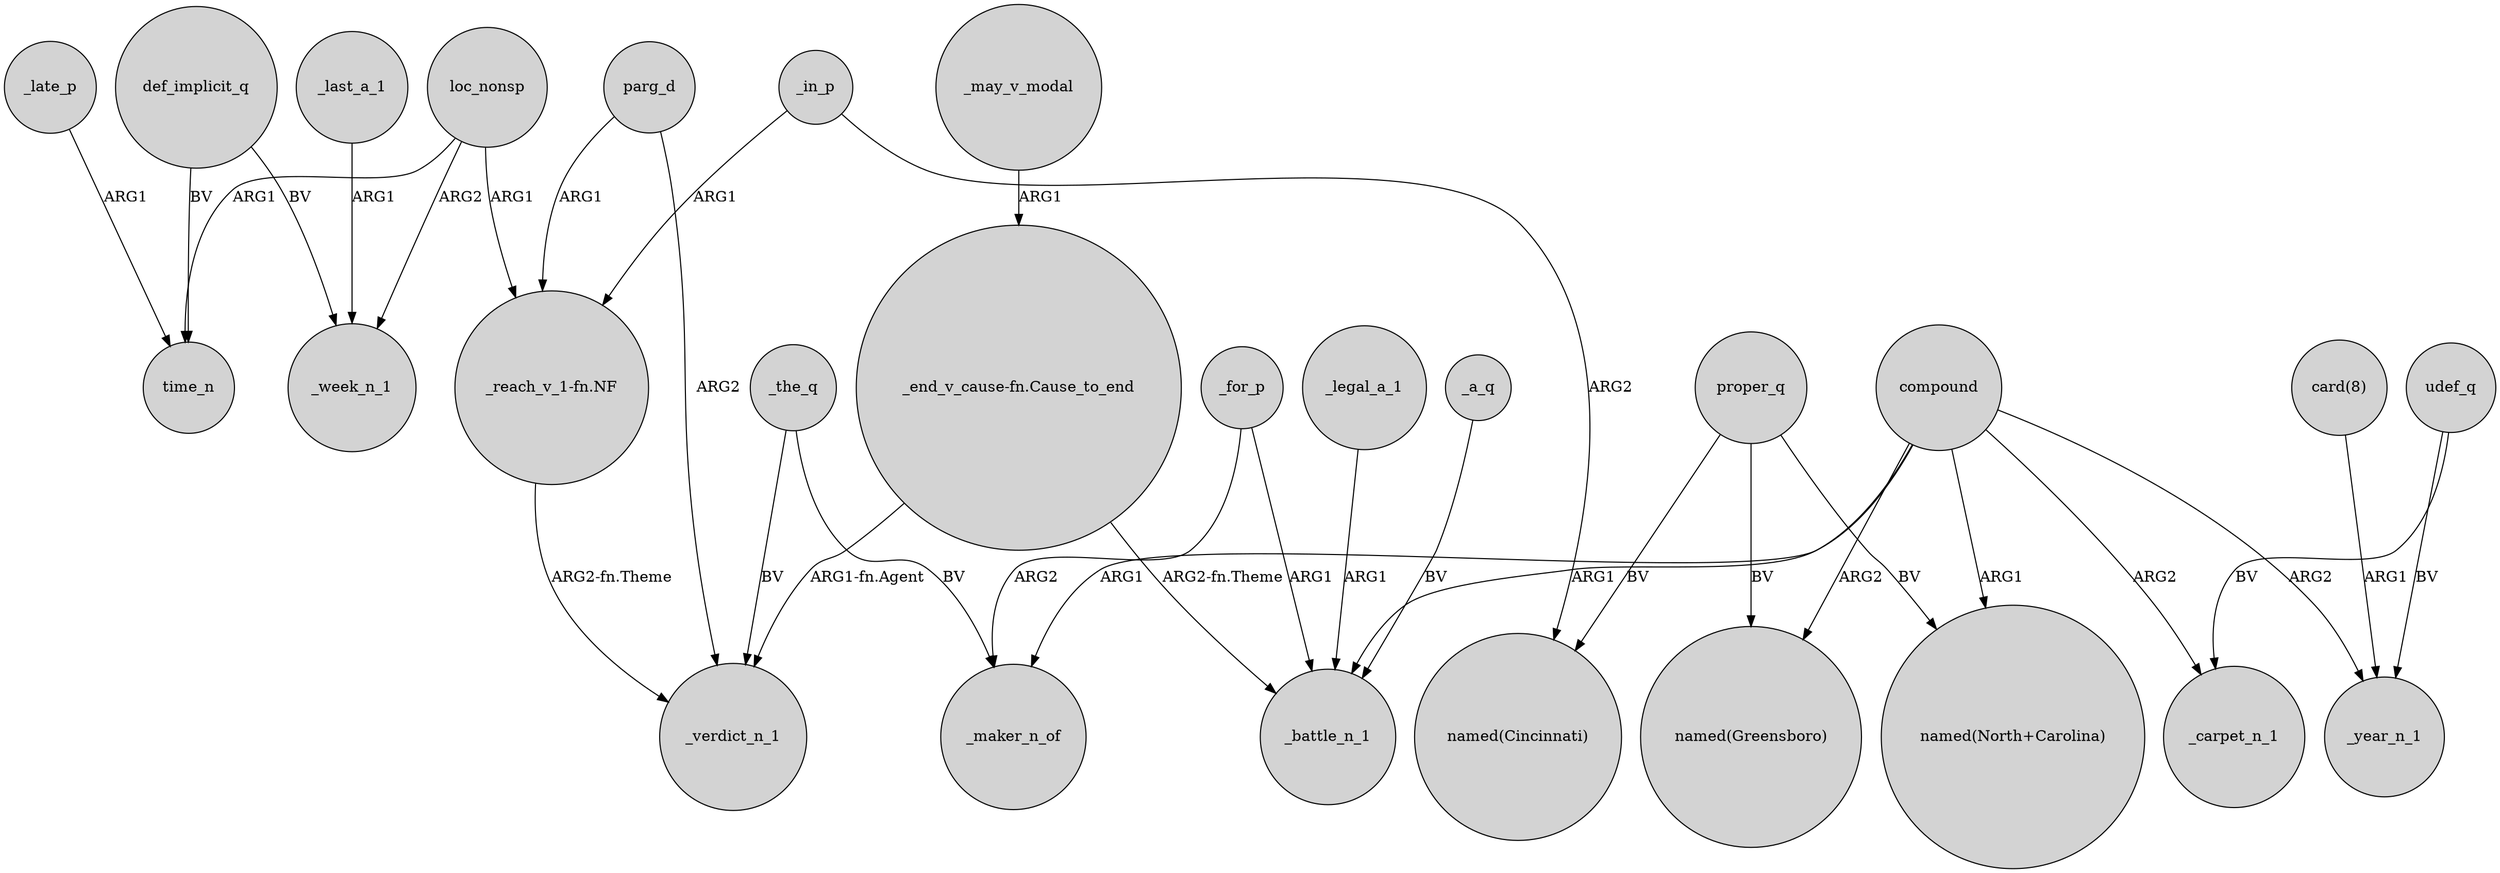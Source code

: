 digraph {
	node [shape=circle style=filled]
	_late_p -> time_n [label=ARG1]
	_for_p -> _maker_n_of [label=ARG2]
	"_reach_v_1-fn.NF" -> _verdict_n_1 [label="ARG2-fn.Theme"]
	def_implicit_q -> _week_n_1 [label=BV]
	_for_p -> _battle_n_1 [label=ARG1]
	_in_p -> "_reach_v_1-fn.NF" [label=ARG1]
	compound -> _battle_n_1 [label=ARG1]
	compound -> _maker_n_of [label=ARG1]
	_the_q -> _verdict_n_1 [label=BV]
	proper_q -> "named(Cincinnati)" [label=BV]
	_may_v_modal -> "_end_v_cause-fn.Cause_to_end" [label=ARG1]
	_the_q -> _maker_n_of [label=BV]
	loc_nonsp -> time_n [label=ARG1]
	compound -> "named(North+Carolina)" [label=ARG1]
	compound -> _carpet_n_1 [label=ARG2]
	proper_q -> "named(North+Carolina)" [label=BV]
	udef_q -> _carpet_n_1 [label=BV]
	compound -> "named(Greensboro)" [label=ARG2]
	loc_nonsp -> "_reach_v_1-fn.NF" [label=ARG1]
	parg_d -> "_reach_v_1-fn.NF" [label=ARG1]
	_legal_a_1 -> _battle_n_1 [label=ARG1]
	loc_nonsp -> _week_n_1 [label=ARG2]
	"_end_v_cause-fn.Cause_to_end" -> _verdict_n_1 [label="ARG1-fn.Agent"]
	proper_q -> "named(Greensboro)" [label=BV]
	_a_q -> _battle_n_1 [label=BV]
	_last_a_1 -> _week_n_1 [label=ARG1]
	_in_p -> "named(Cincinnati)" [label=ARG2]
	parg_d -> _verdict_n_1 [label=ARG2]
	"card(8)" -> _year_n_1 [label=ARG1]
	"_end_v_cause-fn.Cause_to_end" -> _battle_n_1 [label="ARG2-fn.Theme"]
	udef_q -> _year_n_1 [label=BV]
	compound -> _year_n_1 [label=ARG2]
	def_implicit_q -> time_n [label=BV]
}
